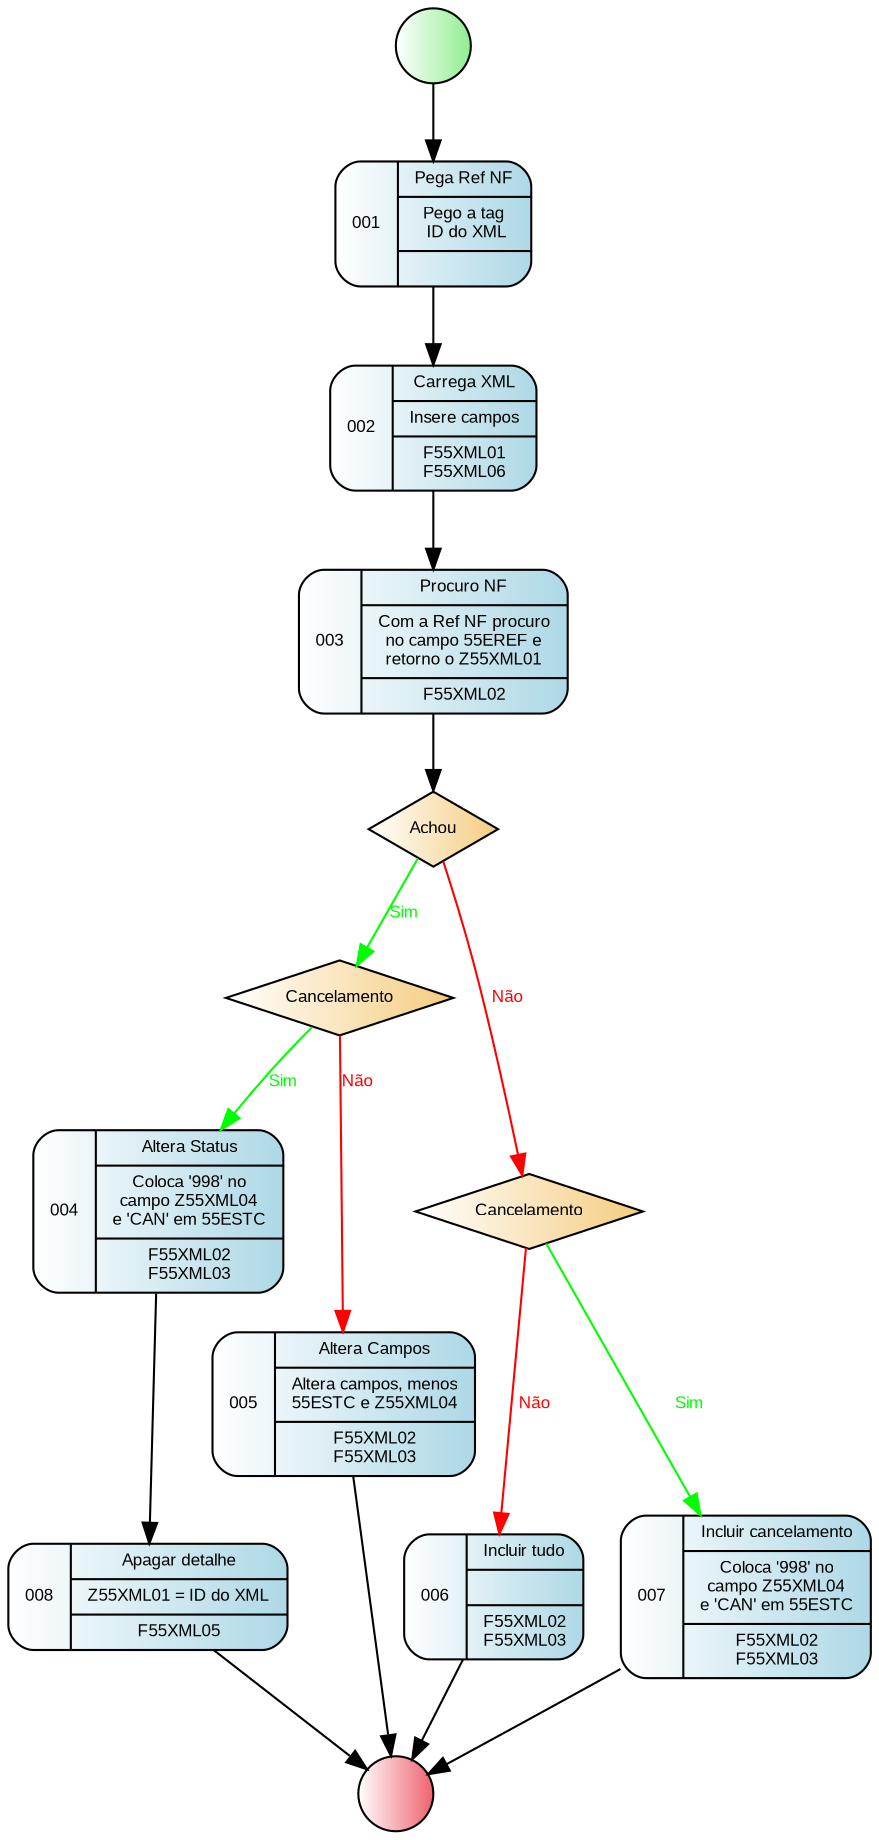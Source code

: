 digraph R {
    nodeini [
                shape=circle,
                style="filled",
                fillcolor="white:lightgreen",
                label=""
            ]
    node001 [
                fontname = "Arial",
                fontsize = 8,
                shape=record,
                style="rounded,filled",
                fillcolor="white:lightblue"
                label="001|{Pega Ref NF|Pego a tag\n ID do XML|}"
            ]
    node002 [
                fontname = "Arial",
                fontsize = 8,
                shape=record,
                style="rounded,filled",
                fillcolor="white:lightblue"
                label="002|{Carrega XML|Insere campos|F55XML01\nF55XML06}"
            ]
    node003 [
                fontname = "Arial",
                fontsize = 8,
                shape=record,
                style="rounded,filled",
                fillcolor="white:lightblue"
                label="003|{Procuro NF|Com a Ref NF procuro\nno campo 55EREF e\nretorno o Z55XML01|F55XML02}"
            ]
    node004 [
                fontname = "Arial",
                fontsize = 8,
                shape=record,
                style="rounded,filled",
                fillcolor="white:lightblue"
                label="004|{Altera Status|Coloca '998' no\ncampo Z55XML04\ne 'CAN' em 55ESTC|F55XML02\nF55XML03}"
            ]
    node005 [
                fontname = "Arial",
                fontsize = 8,
                shape=record,
                style="rounded,filled",
                fillcolor="white:lightblue"
                label="005|{Altera Campos|Altera campos, menos\n55ESTC e Z55XML04|F55XML02\nF55XML03}"
            ]
    node006 [
                fontname = "Arial",
                fontsize = 8,
                shape=record,
                style="rounded,filled",
                fillcolor="white:lightblue"
                label="006|{Incluir tudo||F55XML02\nF55XML03}"
            ]
    node007 [
                fontname = "Arial",
                fontsize = 8,
                shape=record,
                style="rounded,filled",
                fillcolor="white:lightblue"
                label="007|{Incluir cancelamento|Coloca '998' no\ncampo Z55XML04\ne 'CAN' em 55ESTC|F55XML02\nF55XML03}"
            ]
    node008 [
                fontname = "Arial",
                fontsize = 8,
                shape=record,
                style="rounded,filled",
                fillcolor="white:lightblue"
                label="008|{Apagar detalhe|Z55XML01 = ID do XML|F55XML05}"
            ]
    node010 [
                fontname = "Arial",
                fontsize = 8,
                fillcolor="white:#f5cc7f",
                style="filled",
                shape=diamond
                label="Achou"
            ]
    node011 [
                fontname = "Arial",
                fontsize = 8,
                fillcolor="white:#f5cc7f",
                style="filled",
                shape=diamond
                label="Cancelamento"
            ]
    node012 [
                fontname = "Arial",
                fontsize = 8,
                fillcolor="white:#f5cc7f",
                style="filled",
                shape=diamond
                label="Cancelamento"
            ]
    nodefin [
                shape=circle,
                style="filled",
                fillcolor="white:#ee636e",
                label=""
            ]
    nodeini -> node001
    node001 -> node002
    node002 -> node003
    node003 -> node010
    node010 -> node011 [fontname = "Arial", fontsize = 8, fontcolor="green", color="green", label="Sim"]
    node010 -> node012 [fontname = "Arial", fontsize = 8, fontcolor="red", color="red", label="Não"]
    node011 -> node004 [fontname = "Arial", fontsize = 8, fontcolor="green", color="green", label="Sim"]
    node011 -> node005 [fontname = "Arial", fontsize = 8, fontcolor="red", color="red", label="Não"]
    node004 -> node008
    node012 -> node007 [fontname = "Arial", fontsize = 8, fontcolor="green", color="green", label="Sim"]
    node012 -> node006 [fontname = "Arial", fontsize = 8, fontcolor="red", color="red", label="Não"]
    node008 -> nodefin
    node006 -> nodefin
    node005 -> nodefin
    node007 -> nodefin
}